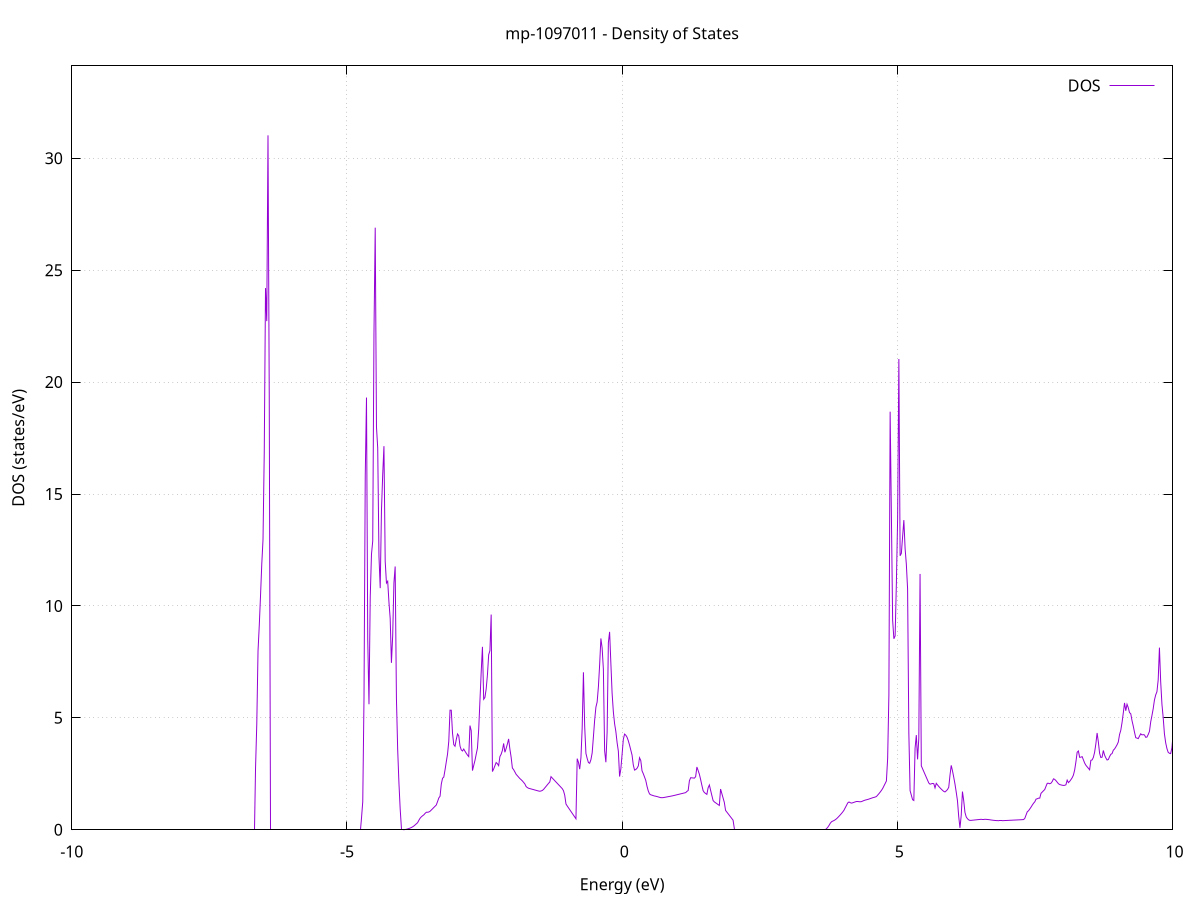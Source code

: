 set title 'mp-1097011 - Density of States'
set xlabel 'Energy (eV)'
set ylabel 'DOS (states/eV)'
set grid
set xrange [-10:10]
set yrange [0:34.129]
set xzeroaxis lt -1
set terminal png size 800,600
set output 'mp-1097011_dos_gnuplot.png'
plot '-' using 1:2 with lines title 'DOS'
-23.062800 0.000000
-23.040200 0.000000
-23.017500 0.000000
-22.994900 0.000000
-22.972200 0.000000
-22.949600 0.000000
-22.926900 0.000000
-22.904300 0.000000
-22.881600 0.000000
-22.858900 0.000000
-22.836300 0.000000
-22.813600 0.000000
-22.791000 0.000000
-22.768300 0.000000
-22.745700 0.000000
-22.723000 0.000000
-22.700400 0.000000
-22.677700 0.000000
-22.655100 0.000000
-22.632400 0.000000
-22.609800 0.000000
-22.587100 0.000000
-22.564400 0.000000
-22.541800 0.000000
-22.519100 0.000000
-22.496500 0.000000
-22.473800 0.000000
-22.451200 0.000000
-22.428500 0.000000
-22.405900 0.000000
-22.383200 0.000000
-22.360600 0.000000
-22.337900 0.000000
-22.315300 0.000000
-22.292600 0.000000
-22.269900 0.000000
-22.247300 0.000000
-22.224600 0.000000
-22.202000 0.000000
-22.179300 0.000000
-22.156700 0.000000
-22.134000 0.000000
-22.111400 0.000000
-22.088700 0.000000
-22.066100 0.000000
-22.043400 0.000000
-22.020800 0.000000
-21.998100 0.000000
-21.975400 0.000000
-21.952800 0.000000
-21.930100 0.000000
-21.907500 0.000000
-21.884800 0.000000
-21.862200 0.000000
-21.839500 0.000000
-21.816900 0.000000
-21.794200 0.000000
-21.771600 0.000000
-21.748900 0.000000
-21.726300 0.000000
-21.703600 0.000000
-21.680900 0.000000
-21.658300 0.000000
-21.635600 0.000000
-21.613000 0.000000
-21.590300 0.000000
-21.567700 0.000000
-21.545000 0.000000
-21.522400 0.000000
-21.499700 0.000000
-21.477100 0.000000
-21.454400 0.000000
-21.431700 0.000000
-21.409100 0.000000
-21.386400 0.000000
-21.363800 0.000000
-21.341100 0.000000
-21.318500 0.000000
-21.295800 0.000000
-21.273200 0.000000
-21.250500 0.000000
-21.227900 0.000000
-21.205200 0.000000
-21.182600 0.000000
-21.159900 0.000000
-21.137200 0.000000
-21.114600 0.000000
-21.091900 0.000000
-21.069300 0.000000
-21.046600 0.000000
-21.024000 0.000000
-21.001300 9.906300
-20.978700 21.027800
-20.956000 28.059400
-20.933400 28.813700
-20.910700 31.435000
-20.888100 22.866000
-20.865400 23.611300
-20.842700 0.000000
-20.820100 0.000000
-20.797400 0.000000
-20.774800 0.000000
-20.752100 0.000000
-20.729500 0.000000
-20.706800 0.000000
-20.684200 0.000000
-20.661500 0.000000
-20.638900 0.000000
-20.616200 0.000000
-20.593600 0.000000
-20.570900 0.000000
-20.548200 0.000000
-20.525600 0.000000
-20.502900 0.000000
-20.480300 0.000000
-20.457600 0.000000
-20.435000 0.000000
-20.412300 0.000000
-20.389700 0.000000
-20.367000 0.000000
-20.344400 0.000000
-20.321700 0.000000
-20.299100 0.000000
-20.276400 0.000000
-20.253700 0.000000
-20.231100 0.000000
-20.208400 0.000000
-20.185800 0.000000
-20.163100 0.000000
-20.140500 0.000000
-20.117800 0.000000
-20.095200 0.000000
-20.072500 0.000000
-20.049900 0.000000
-20.027200 0.000000
-20.004600 0.000000
-19.981900 0.000000
-19.959200 0.000000
-19.936600 0.000000
-19.913900 0.000000
-19.891300 0.000000
-19.868600 0.000000
-19.846000 0.000000
-19.823300 0.000000
-19.800700 0.000000
-19.778000 0.000000
-19.755400 0.000000
-19.732700 0.000000
-19.710000 0.000000
-19.687400 0.000000
-19.664700 0.000000
-19.642100 0.000000
-19.619400 0.000000
-19.596800 0.000000
-19.574100 0.000000
-19.551500 0.000000
-19.528800 0.000000
-19.506200 0.000000
-19.483500 0.000000
-19.460900 0.000000
-19.438200 0.000000
-19.415500 0.000000
-19.392900 0.000000
-19.370200 0.000000
-19.347600 0.000000
-19.324900 0.000000
-19.302300 0.000000
-19.279600 0.000000
-19.257000 0.000000
-19.234300 0.000000
-19.211700 0.000000
-19.189000 0.000000
-19.166400 0.000000
-19.143700 0.000000
-19.121000 0.000000
-19.098400 0.000000
-19.075700 0.000000
-19.053100 0.000000
-19.030400 0.000000
-19.007800 0.000000
-18.985100 0.000000
-18.962500 0.000000
-18.939800 0.000000
-18.917200 0.000000
-18.894500 0.000000
-18.871900 0.000000
-18.849200 0.000000
-18.826500 0.000000
-18.803900 0.000000
-18.781200 0.000000
-18.758600 0.000000
-18.735900 0.000000
-18.713300 0.000000
-18.690600 0.000000
-18.668000 0.000000
-18.645300 0.000000
-18.622700 0.000000
-18.600000 0.000000
-18.577400 0.000000
-18.554700 0.000000
-18.532000 0.000000
-18.509400 0.000000
-18.486700 0.000000
-18.464100 0.000000
-18.441400 0.000000
-18.418800 0.000000
-18.396100 0.000000
-18.373500 0.000000
-18.350800 0.000000
-18.328200 0.000000
-18.305500 0.000000
-18.282900 0.000000
-18.260200 0.000000
-18.237500 0.000000
-18.214900 0.000000
-18.192200 0.000000
-18.169600 0.000000
-18.146900 0.000000
-18.124300 0.000000
-18.101600 0.000000
-18.079000 0.000000
-18.056300 0.000000
-18.033700 0.000000
-18.011000 0.000000
-17.988300 0.000000
-17.965700 0.000000
-17.943000 0.000000
-17.920400 0.000000
-17.897700 0.000000
-17.875100 0.000000
-17.852400 0.000000
-17.829800 0.000000
-17.807100 0.000000
-17.784500 0.000000
-17.761800 0.000000
-17.739200 0.000000
-17.716500 0.000000
-17.693800 0.000000
-17.671200 0.000000
-17.648500 0.000000
-17.625900 0.000000
-17.603200 0.000000
-17.580600 0.000000
-17.557900 0.000000
-17.535300 0.000000
-17.512600 0.000000
-17.490000 0.000000
-17.467300 0.000000
-17.444700 0.000000
-17.422000 0.000000
-17.399300 0.000000
-17.376700 0.000000
-17.354000 0.000000
-17.331400 0.000000
-17.308700 0.000000
-17.286100 0.000000
-17.263400 0.000000
-17.240800 0.000000
-17.218100 0.000000
-17.195500 0.000000
-17.172800 0.000000
-17.150200 0.000000
-17.127500 0.000000
-17.104800 0.000000
-17.082200 0.000000
-17.059500 0.000000
-17.036900 0.000000
-17.014200 0.000000
-16.991600 0.000000
-16.968900 0.000000
-16.946300 0.000000
-16.923600 0.000000
-16.901000 0.000000
-16.878300 0.000000
-16.855700 0.000000
-16.833000 0.000000
-16.810300 0.000000
-16.787700 0.000000
-16.765000 0.000000
-16.742400 0.000000
-16.719700 0.000000
-16.697100 0.000000
-16.674400 0.000000
-16.651800 0.000000
-16.629100 0.000000
-16.606500 0.000000
-16.583800 0.000000
-16.561200 0.000000
-16.538500 0.000000
-16.515800 0.000000
-16.493200 0.000000
-16.470500 0.000000
-16.447900 0.000000
-16.425200 0.000000
-16.402600 0.000000
-16.379900 0.000000
-16.357300 0.000000
-16.334600 0.000000
-16.312000 0.000000
-16.289300 0.000000
-16.266700 0.000000
-16.244000 0.000000
-16.221300 0.000000
-16.198700 0.000000
-16.176000 0.000000
-16.153400 0.000000
-16.130700 0.000000
-16.108100 0.000000
-16.085400 0.000000
-16.062800 0.000000
-16.040100 0.000000
-16.017500 0.000000
-15.994800 0.000000
-15.972100 0.000000
-15.949500 0.000000
-15.926800 0.000000
-15.904200 0.000000
-15.881500 0.000000
-15.858900 0.000000
-15.836200 0.000000
-15.813600 0.000000
-15.790900 0.000000
-15.768300 0.000000
-15.745600 0.000000
-15.723000 0.000000
-15.700300 0.000000
-15.677600 0.000000
-15.655000 0.000000
-15.632300 0.000000
-15.609700 0.000000
-15.587000 0.000000
-15.564400 0.000000
-15.541700 0.000000
-15.519100 0.000000
-15.496400 0.000000
-15.473800 0.000000
-15.451100 0.000000
-15.428500 0.000000
-15.405800 0.000000
-15.383100 0.000000
-15.360500 0.000000
-15.337800 0.000000
-15.315200 0.000000
-15.292500 0.000000
-15.269900 0.000000
-15.247200 0.000000
-15.224600 0.000000
-15.201900 0.000000
-15.179300 0.000000
-15.156600 0.000000
-15.134000 0.000000
-15.111300 0.000000
-15.088600 0.000000
-15.066000 0.000000
-15.043300 0.000000
-15.020700 0.000000
-14.998000 0.000000
-14.975400 0.000000
-14.952700 0.000000
-14.930100 0.000000
-14.907400 0.000000
-14.884800 0.000000
-14.862100 0.000000
-14.839500 0.000000
-14.816800 0.000000
-14.794100 0.000000
-14.771500 0.000000
-14.748800 0.000000
-14.726200 0.000000
-14.703500 0.000000
-14.680900 0.000000
-14.658200 0.000000
-14.635600 0.000000
-14.612900 0.000000
-14.590300 0.000000
-14.567600 0.000000
-14.545000 0.000000
-14.522300 0.000000
-14.499600 0.000000
-14.477000 0.000000
-14.454300 0.000000
-14.431700 0.000000
-14.409000 0.000000
-14.386400 0.000000
-14.363700 0.000000
-14.341100 0.000000
-14.318400 0.000000
-14.295800 0.000000
-14.273100 0.000000
-14.250400 0.000000
-14.227800 0.000000
-14.205100 0.000000
-14.182500 0.000000
-14.159800 0.000000
-14.137200 0.000000
-14.114500 0.000000
-14.091900 0.000000
-14.069200 0.000000
-14.046600 0.000000
-14.023900 0.000000
-14.001300 0.000000
-13.978600 0.000000
-13.955900 0.000000
-13.933300 0.000000
-13.910600 0.000000
-13.888000 0.000000
-13.865300 0.000000
-13.842700 0.000000
-13.820000 0.000000
-13.797400 0.000000
-13.774700 0.000000
-13.752100 0.000000
-13.729400 0.000000
-13.706800 0.000000
-13.684100 0.000000
-13.661400 0.000000
-13.638800 0.000000
-13.616100 0.000000
-13.593500 0.000000
-13.570800 0.000000
-13.548200 0.000000
-13.525500 0.000000
-13.502900 0.000000
-13.480200 0.000000
-13.457600 0.000000
-13.434900 0.000000
-13.412300 0.000000
-13.389600 0.000000
-13.366900 0.000000
-13.344300 0.000000
-13.321600 0.000000
-13.299000 0.000000
-13.276300 0.000000
-13.253700 0.000000
-13.231000 0.000000
-13.208400 0.000000
-13.185700 0.000000
-13.163100 0.000000
-13.140400 0.000000
-13.117800 0.000000
-13.095100 0.000000
-13.072400 0.000000
-13.049800 0.000000
-13.027100 0.000000
-13.004500 0.000000
-12.981800 0.000000
-12.959200 0.000000
-12.936500 0.000000
-12.913900 0.000000
-12.891200 0.000000
-12.868600 0.000000
-12.845900 0.000000
-12.823300 0.000000
-12.800600 0.000000
-12.777900 0.000000
-12.755300 0.000000
-12.732600 0.000000
-12.710000 0.000000
-12.687300 0.000000
-12.664700 0.000000
-12.642000 0.000000
-12.619400 0.000000
-12.596700 0.000000
-12.574100 0.000000
-12.551400 0.000000
-12.528700 0.000000
-12.506100 0.000000
-12.483400 0.000000
-12.460800 0.000000
-12.438100 0.000000
-12.415500 0.000000
-12.392800 0.000000
-12.370200 0.000000
-12.347500 0.000000
-12.324900 0.000000
-12.302200 0.000000
-12.279600 0.000000
-12.256900 0.000000
-12.234200 0.000000
-12.211600 0.000000
-12.188900 0.000000
-12.166300 0.000000
-12.143600 0.000000
-12.121000 0.000000
-12.098300 0.000000
-12.075700 0.000000
-12.053000 0.000000
-12.030400 0.000000
-12.007700 0.000000
-11.985100 0.000000
-11.962400 0.000000
-11.939700 0.000000
-11.917100 0.000000
-11.894400 0.000000
-11.871800 0.000000
-11.849100 0.000000
-11.826500 0.000000
-11.803800 0.491800
-11.781200 1.746600
-11.758500 2.164600
-11.735900 1.735100
-11.713200 1.726800
-11.690600 1.890500
-11.667900 2.054200
-11.645200 2.197200
-11.622600 1.990800
-11.599900 1.933500
-11.577300 1.974100
-11.554600 2.014800
-11.532000 2.055400
-11.509300 2.096000
-11.486700 2.179700
-11.464000 2.281200
-11.441400 2.324200
-11.418700 2.247900
-11.396100 2.259700
-11.373400 2.271500
-11.350700 2.283200
-11.328100 2.410700
-11.305400 2.473100
-11.282800 2.535500
-11.260100 2.597900
-11.237500 2.660300
-11.214800 2.722800
-11.192200 8.438100
-11.169500 4.160500
-11.146900 3.894500
-11.124200 3.062100
-11.101600 2.775700
-11.078900 2.489600
-11.056200 2.552000
-11.033600 2.149400
-11.010900 1.747400
-10.988300 0.000000
-10.965600 0.000000
-10.943000 6.899000
-10.920300 5.006900
-10.897700 3.650500
-10.875000 3.445400
-10.852400 3.240200
-10.829700 3.035100
-10.807000 2.829900
-10.784400 2.630400
-10.761700 2.567300
-10.739100 2.515100
-10.716400 2.462900
-10.693800 2.410700
-10.671100 2.162500
-10.648500 2.164600
-10.625800 2.180900
-10.603200 2.147900
-10.580500 2.047100
-10.557900 1.946200
-10.535200 1.845300
-10.512500 1.751400
-10.489900 1.723200
-10.467200 1.695500
-10.444600 1.667800
-10.421900 1.640100
-10.399300 1.506200
-10.376600 1.638700
-10.354000 1.680200
-10.331300 1.576900
-10.308700 1.473600
-10.286000 1.370300
-10.263400 1.267000
-10.240700 1.219500
-10.218000 1.441200
-10.195400 1.662800
-10.172700 1.206900
-10.150100 0.611900
-10.127400 0.018500
-10.104800 0.000000
-10.082100 0.000000
-10.059500 0.000000
-10.036800 0.000000
-10.014200 0.000000
-9.991500 0.000000
-9.968900 0.000000
-9.946200 0.000000
-9.923500 0.000000
-9.900900 0.000000
-9.878200 0.000000
-9.855600 0.000000
-9.832900 0.000000
-9.810300 0.000000
-9.787600 0.000000
-9.765000 0.000000
-9.742300 0.000000
-9.719700 0.000000
-9.697000 0.000000
-9.674400 0.000000
-9.651700 0.000000
-9.629000 0.000000
-9.606400 0.000000
-9.583700 0.000000
-9.561100 0.000000
-9.538400 0.000000
-9.515800 0.000000
-9.493100 0.000000
-9.470500 0.000000
-9.447800 0.000000
-9.425200 0.000000
-9.402500 0.000000
-9.379900 0.000000
-9.357200 0.000000
-9.334500 0.000000
-9.311900 0.000000
-9.289200 0.000000
-9.266600 0.000000
-9.243900 0.000000
-9.221300 0.000000
-9.198600 0.000000
-9.176000 0.000000
-9.153300 0.000000
-9.130700 0.000000
-9.108000 0.000000
-9.085400 0.000000
-9.062700 0.000000
-9.040000 0.000000
-9.017400 0.000000
-8.994700 0.000000
-8.972100 0.000000
-8.949400 0.000000
-8.926800 0.000000
-8.904100 0.000000
-8.881500 0.000000
-8.858800 0.000000
-8.836200 0.000000
-8.813500 0.000000
-8.790800 0.000000
-8.768200 0.000000
-8.745500 0.000000
-8.722900 0.000000
-8.700200 0.000000
-8.677600 0.000000
-8.654900 0.000000
-8.632300 0.000000
-8.609600 0.000000
-8.587000 0.000000
-8.564300 0.000000
-8.541700 0.000000
-8.519000 0.000000
-8.496300 0.000000
-8.473700 0.000000
-8.451000 0.000000
-8.428400 0.000000
-8.405700 0.000000
-8.383100 0.000000
-8.360400 0.000000
-8.337800 0.000000
-8.315100 0.000000
-8.292500 0.000000
-8.269800 0.000000
-8.247200 0.000000
-8.224500 0.000000
-8.201800 0.000000
-8.179200 0.000000
-8.156500 0.000000
-8.133900 0.000000
-8.111200 0.000000
-8.088600 0.000000
-8.065900 0.000000
-8.043300 0.000000
-8.020600 0.000000
-7.998000 0.000000
-7.975300 0.000000
-7.952700 0.000000
-7.930000 0.000000
-7.907300 0.000000
-7.884700 0.000000
-7.862000 0.000000
-7.839400 0.000000
-7.816700 0.000000
-7.794100 0.000000
-7.771400 0.000000
-7.748800 0.000000
-7.726100 0.000000
-7.703500 0.000000
-7.680800 0.000000
-7.658200 0.000000
-7.635500 0.000000
-7.612800 0.000000
-7.590200 0.000000
-7.567500 0.000000
-7.544900 0.000000
-7.522200 0.000000
-7.499600 0.000000
-7.476900 0.000000
-7.454300 0.000000
-7.431600 0.000000
-7.409000 0.000000
-7.386300 0.000000
-7.363700 0.000000
-7.341000 0.000000
-7.318300 0.000000
-7.295700 0.000000
-7.273000 0.000000
-7.250400 0.000000
-7.227700 0.000000
-7.205100 0.000000
-7.182400 0.000000
-7.159800 0.000000
-7.137100 0.000000
-7.114500 0.000000
-7.091800 0.000000
-7.069100 0.000000
-7.046500 0.000000
-7.023800 0.000000
-7.001200 0.000000
-6.978500 0.000000
-6.955900 0.000000
-6.933200 0.000000
-6.910600 0.000000
-6.887900 0.000000
-6.865300 0.000000
-6.842600 0.000000
-6.820000 0.000000
-6.797300 0.000000
-6.774600 0.000000
-6.752000 0.000000
-6.729300 0.000000
-6.706700 0.000000
-6.684000 0.000000
-6.661400 2.748800
-6.638700 4.736100
-6.616100 7.994400
-6.593400 9.130400
-6.570800 10.449500
-6.548100 11.864800
-6.525500 12.964300
-6.502800 16.883600
-6.480100 24.200500
-6.457500 22.724000
-6.434800 31.026000
-6.412200 19.418100
-6.389500 0.000000
-6.366900 0.000000
-6.344200 0.000000
-6.321600 0.000000
-6.298900 0.000000
-6.276300 0.000000
-6.253600 0.000000
-6.231000 0.000000
-6.208300 0.000000
-6.185600 0.000000
-6.163000 0.000000
-6.140300 0.000000
-6.117700 0.000000
-6.095000 0.000000
-6.072400 0.000000
-6.049700 0.000000
-6.027100 0.000000
-6.004400 0.000000
-5.981800 0.000000
-5.959100 0.000000
-5.936500 0.000000
-5.913800 0.000000
-5.891100 0.000000
-5.868500 0.000000
-5.845800 0.000000
-5.823200 0.000000
-5.800500 0.000000
-5.777900 0.000000
-5.755200 0.000000
-5.732600 0.000000
-5.709900 0.000000
-5.687300 0.000000
-5.664600 0.000000
-5.642000 0.000000
-5.619300 0.000000
-5.596600 0.000000
-5.574000 0.000000
-5.551300 0.000000
-5.528700 0.000000
-5.506000 0.000000
-5.483400 0.000000
-5.460700 0.000000
-5.438100 0.000000
-5.415400 0.000000
-5.392800 0.000000
-5.370100 0.000000
-5.347400 0.000000
-5.324800 0.000000
-5.302100 0.000000
-5.279500 0.000000
-5.256800 0.000000
-5.234200 0.000000
-5.211500 0.000000
-5.188900 0.000000
-5.166200 0.000000
-5.143600 0.000000
-5.120900 0.000000
-5.098300 0.000000
-5.075600 0.000000
-5.052900 0.000000
-5.030300 0.000000
-5.007600 0.000000
-4.985000 0.000000
-4.962300 0.000000
-4.939700 0.000000
-4.917000 0.000000
-4.894400 0.000000
-4.871700 0.000000
-4.849100 0.000000
-4.826400 0.000000
-4.803800 0.000000
-4.781100 0.000000
-4.758400 0.000000
-4.735800 0.525500
-4.713100 1.254100
-4.690500 5.895400
-4.667800 15.821500
-4.645200 19.311300
-4.622500 8.488200
-4.599900 5.608100
-4.577200 10.405300
-4.554600 12.311000
-4.531900 12.900100
-4.509300 22.172800
-4.486600 26.900700
-4.463900 17.997400
-4.441300 17.051500
-4.418600 12.232200
-4.396000 10.795200
-4.373300 14.246700
-4.350700 15.866900
-4.328000 17.139900
-4.305400 11.995700
-4.282700 11.023500
-4.260100 11.104500
-4.237400 10.174600
-4.214800 9.443800
-4.192100 7.458400
-4.169400 8.669200
-4.146800 11.032100
-4.124100 11.763700
-4.101500 5.896900
-4.078800 3.599500
-4.056200 2.109800
-4.033500 0.942900
-4.010900 0.000000
-3.988200 0.000000
-3.965600 0.003000
-3.942900 0.011000
-3.920300 0.022400
-3.897600 0.037300
-3.874900 0.055300
-3.852300 0.076600
-3.829600 0.101900
-3.807000 0.132300
-3.784300 0.168800
-3.761700 0.217000
-3.739000 0.267000
-3.716400 0.317300
-3.693700 0.424500
-3.671100 0.517100
-3.648400 0.579500
-3.625800 0.625800
-3.603100 0.667100
-3.580400 0.732700
-3.557800 0.782800
-3.535100 0.782200
-3.512500 0.794500
-3.489800 0.827400
-3.467200 0.883400
-3.444500 0.939500
-3.421900 0.995700
-3.399200 1.052000
-3.376600 1.108300
-3.353900 1.261800
-3.331200 1.421400
-3.308600 1.499200
-3.285900 2.042400
-3.263300 2.299700
-3.240600 2.356200
-3.218000 2.677700
-3.195300 3.034700
-3.172700 3.380900
-3.150000 3.955500
-3.127400 5.344300
-3.104700 5.341200
-3.082100 4.313000
-3.059400 3.802800
-3.036700 3.731200
-3.014100 4.031700
-2.991400 4.280800
-2.968800 4.200800
-2.946100 3.741800
-2.923500 3.570200
-2.900800 3.520400
-2.878200 3.607900
-2.855500 3.509500
-2.832900 3.419300
-2.810200 3.336500
-2.787600 3.269500
-2.764900 4.656200
-2.742200 4.426600
-2.719600 2.643100
-2.696900 2.875800
-2.674300 3.097000
-2.651600 3.378500
-2.629000 3.648000
-2.606300 4.495000
-2.583700 5.768500
-2.561000 7.046500
-2.538400 8.175100
-2.515700 5.831000
-2.493100 5.912200
-2.470400 6.294300
-2.447700 6.921900
-2.425100 7.817400
-2.402400 8.005700
-2.379800 9.616600
-2.357100 2.600000
-2.334500 2.717300
-2.311800 2.861100
-2.289200 3.003800
-2.266500 2.949500
-2.243900 2.864200
-2.221200 3.268800
-2.198600 3.375700
-2.175900 3.545300
-2.153200 3.857300
-2.130600 3.462800
-2.107900 3.632100
-2.085300 3.830200
-2.062600 4.059500
-2.040000 3.610200
-2.017300 3.247400
-1.994700 2.761300
-1.972000 2.686700
-1.949400 2.586200
-1.926700 2.479500
-1.904100 2.415800
-1.881400 2.352100
-1.858700 2.288500
-1.836100 2.238900
-1.813400 2.184700
-1.790800 2.118100
-1.768100 2.049600
-1.745500 1.933700
-1.722800 1.885000
-1.700200 1.855400
-1.677500 1.840000
-1.654900 1.824500
-1.632200 1.809100
-1.609500 1.793600
-1.586900 1.778200
-1.564200 1.762700
-1.541600 1.747300
-1.518900 1.731900
-1.496300 1.721400
-1.473600 1.733400
-1.451000 1.755800
-1.428300 1.802100
-1.405700 1.870000
-1.383000 1.937900
-1.360400 2.005800
-1.337700 2.073600
-1.315000 2.132900
-1.292400 2.372900
-1.269700 2.311600
-1.247100 2.252600
-1.224400 2.193500
-1.201800 2.134500
-1.179100 2.075400
-1.156500 2.016400
-1.133800 1.957300
-1.111200 1.898300
-1.088500 1.839200
-1.065900 1.744900
-1.043200 1.541300
-1.020500 1.150200
-0.997900 1.063300
-0.975200 0.981500
-0.952600 0.899800
-0.929900 0.818000
-0.907300 0.736200
-0.884600 0.654400
-0.862000 0.572600
-0.839300 0.490800
-0.816700 3.178200
-0.794000 3.014200
-0.771400 2.708300
-0.748700 3.220600
-0.726000 4.558200
-0.703400 7.037300
-0.680700 4.619800
-0.658100 3.413200
-0.635400 3.186800
-0.612800 3.002800
-0.590100 2.971400
-0.567500 3.129200
-0.544800 3.431900
-0.522200 4.152300
-0.499500 4.896700
-0.476900 5.473900
-0.454200 5.710800
-0.431500 6.385200
-0.408900 7.376300
-0.386200 8.548500
-0.363600 8.122600
-0.340900 7.171200
-0.318300 3.527200
-0.295600 3.017100
-0.273000 4.364000
-0.250300 8.357500
-0.227700 8.841500
-0.205000 7.443800
-0.182400 6.098200
-0.159700 5.267100
-0.137000 4.734100
-0.114400 4.391200
-0.091700 3.896600
-0.069100 3.513500
-0.046400 2.378500
-0.023800 2.715500
-0.001100 3.365700
0.021500 4.039700
0.044200 4.275200
0.066800 4.224600
0.089500 4.132400
0.112200 3.975600
0.134800 3.779400
0.157500 3.558900
0.180100 3.336300
0.202800 2.891500
0.225400 2.665600
0.248100 2.692700
0.270700 2.748700
0.293400 2.851400
0.316000 3.217700
0.338700 3.091500
0.361300 2.633500
0.384000 2.506900
0.406700 2.357900
0.429300 2.204900
0.452000 1.941300
0.474600 1.736600
0.497300 1.601500
0.519900 1.563700
0.542600 1.545000
0.565200 1.526200
0.587900 1.509200
0.610500 1.498700
0.633200 1.484100
0.655800 1.468500
0.678500 1.451000
0.701200 1.436200
0.723800 1.432700
0.746500 1.436900
0.769100 1.447300
0.791800 1.458000
0.814400 1.468600
0.837100 1.479200
0.859700 1.489800
0.882400 1.500500
0.905000 1.511100
0.927700 1.523300
0.950300 1.537000
0.973000 1.550600
0.995700 1.564300
1.018300 1.577900
1.041000 1.591500
1.063600 1.605200
1.086300 1.618800
1.108900 1.632400
1.131600 1.646100
1.154200 1.659700
1.176900 1.715000
1.199500 1.751700
1.222200 2.189800
1.244800 2.326200
1.267500 2.320000
1.290200 2.313800
1.312800 2.307600
1.335500 2.372000
1.358100 2.804900
1.380800 2.647200
1.403400 2.479700
1.426100 2.244600
1.448700 1.987100
1.471400 1.747800
1.494000 1.663900
1.516700 1.622500
1.539300 1.581100
1.562000 1.874600
1.584700 2.001800
1.607300 1.766500
1.630000 1.531200
1.652600 1.306800
1.675300 1.245700
1.697900 1.206100
1.720600 1.166400
1.743200 1.126800
1.765900 1.087200
1.788500 1.820400
1.811200 1.621300
1.833800 1.422300
1.856500 1.223200
1.879200 0.865300
1.901800 0.792900
1.924500 0.720400
1.947100 0.647900
1.969800 0.575500
1.992400 0.503000
2.015100 0.430600
2.037700 0.000000
2.060400 0.000000
2.083000 0.000000
2.105700 0.000000
2.128400 0.000000
2.151000 0.000000
2.173700 0.000000
2.196300 0.000000
2.219000 0.000000
2.241600 0.000000
2.264300 0.000000
2.286900 0.000000
2.309600 0.000000
2.332200 0.000000
2.354900 0.000000
2.377500 0.000000
2.400200 0.000000
2.422900 0.000000
2.445500 0.000000
2.468200 0.000000
2.490800 0.000000
2.513500 0.000000
2.536100 0.000000
2.558800 0.000000
2.581400 0.000000
2.604100 0.000000
2.626700 0.000000
2.649400 0.000000
2.672000 0.000000
2.694700 0.000000
2.717400 0.000000
2.740000 0.000000
2.762700 0.000000
2.785300 0.000000
2.808000 0.000000
2.830600 0.000000
2.853300 0.000000
2.875900 0.000000
2.898600 0.000000
2.921200 0.000000
2.943900 0.000000
2.966500 0.000000
2.989200 0.000000
3.011900 0.000000
3.034500 0.000000
3.057200 0.000000
3.079800 0.000000
3.102500 0.000000
3.125100 0.000000
3.147800 0.000000
3.170400 0.000000
3.193100 0.000000
3.215700 0.000000
3.238400 0.000000
3.261000 0.000000
3.283700 0.000000
3.306400 0.000000
3.329000 0.000000
3.351700 0.000000
3.374300 0.000000
3.397000 0.000000
3.419600 0.000000
3.442300 0.000000
3.464900 0.000000
3.487600 0.000000
3.510200 0.000000
3.532900 0.000000
3.555500 0.000000
3.578200 0.000000
3.600900 0.000000
3.623500 0.000000
3.646200 0.000000
3.668800 0.000000
3.691500 0.000100
3.714100 0.050400
3.736800 0.115600
3.759400 0.195500
3.782100 0.293500
3.804700 0.359100
3.827400 0.387700
3.850100 0.414300
3.872700 0.449500
3.895400 0.492300
3.918000 0.547100
3.940700 0.605000
3.963300 0.665500
3.986000 0.729600
4.008600 0.797200
4.031300 0.876200
4.053900 0.985800
4.076600 1.089700
4.099200 1.201500
4.121900 1.241500
4.144600 1.210700
4.167200 1.191200
4.189900 1.206200
4.212500 1.227200
4.235200 1.246100
4.257800 1.262600
4.280500 1.264200
4.303100 1.255200
4.325800 1.250500
4.348400 1.258100
4.371100 1.282700
4.393700 1.307300
4.416400 1.325500
4.439100 1.340400
4.461700 1.354900
4.484400 1.372600
4.507000 1.391900
4.529700 1.411900
4.552300 1.430900
4.575000 1.446800
4.597600 1.462500
4.620300 1.485200
4.642900 1.548700
4.665600 1.613200
4.688200 1.682000
4.710900 1.758200
4.733600 1.843300
4.756200 1.953700
4.778900 2.065600
4.801500 2.179300
4.824200 3.186400
4.846800 6.029800
4.869500 18.679900
4.892100 14.130200
4.914800 9.364500
4.937400 8.534000
4.960100 8.659900
4.982700 10.993400
5.005400 13.877100
5.028100 21.032500
5.050700 12.241600
5.073400 12.349200
5.096000 13.095900
5.118700 13.834500
5.141300 12.570400
5.164000 11.859300
5.186600 10.764800
5.209300 4.324800
5.231900 1.748000
5.254600 1.546100
5.277200 1.344200
5.299900 1.308800
5.322600 3.644800
5.345200 4.230300
5.367900 3.146300
5.390500 4.088400
5.413200 11.430300
5.435800 2.856700
5.458500 2.728700
5.481100 2.600700
5.503800 2.472700
5.526400 2.344800
5.549100 2.216800
5.571800 2.089800
5.594400 2.036000
5.617100 2.052800
5.639700 2.069800
5.662400 2.060100
5.685000 1.871200
5.707700 2.074600
5.730300 2.004900
5.753000 1.936100
5.775600 1.874000
5.798300 1.816600
5.820900 1.763700
5.843600 1.715200
5.866300 1.690600
5.888900 1.738900
5.911600 1.796700
5.934200 1.897500
5.956900 2.434000
5.979500 2.877900
6.002200 2.635400
6.024800 2.351700
6.047500 2.045300
6.070100 1.685700
6.092800 1.299000
6.115400 0.596600
6.138100 0.084900
6.160800 0.631200
6.183400 1.706400
6.206100 1.308100
6.228700 0.778200
6.251400 0.577300
6.274000 0.495400
6.296700 0.442300
6.319300 0.418600
6.342000 0.421400
6.364600 0.427200
6.387300 0.433000
6.409900 0.438800
6.432600 0.444600
6.455300 0.450400
6.477900 0.456200
6.500600 0.462000
6.523200 0.467900
6.545900 0.471200
6.568500 0.471200
6.591200 0.469000
6.613800 0.465400
6.636500 0.460500
6.659100 0.454100
6.681800 0.446500
6.704400 0.437500
6.727100 0.429600
6.749800 0.422400
6.772400 0.416500
6.795100 0.412000
6.817700 0.408400
6.840400 0.405900
6.863000 0.404500
6.885700 0.404500
6.908300 0.406700
6.931000 0.409500
6.953600 0.412300
6.976300 0.415100
6.998900 0.417800
7.021600 0.420600
7.044300 0.423400
7.066900 0.426200
7.089600 0.429000
7.112200 0.431800
7.134900 0.434600
7.157500 0.437300
7.180200 0.440100
7.202800 0.442900
7.225500 0.445700
7.248100 0.448500
7.270800 0.452000
7.293500 0.456200
7.316100 0.508200
7.338800 0.658300
7.361400 0.804300
7.384100 0.851400
7.406700 0.929300
7.429400 1.011100
7.452000 1.101300
7.474700 1.185000
7.497300 1.246600
7.520000 1.367200
7.542600 1.385800
7.565300 1.410800
7.588000 1.414100
7.610600 1.628200
7.633300 1.685600
7.655900 1.742600
7.678600 1.798800
7.701200 1.940200
7.723900 2.075200
7.746500 2.078400
7.769200 2.056000
7.791800 2.080800
7.814500 2.155300
7.837100 2.275500
7.859800 2.251400
7.882500 2.195100
7.905100 2.125700
7.927800 2.057200
7.950400 2.019400
7.973100 2.004600
7.995700 1.991300
8.018400 1.981200
8.041000 1.986200
8.063700 2.009800
8.086300 2.218500
8.109000 2.106500
8.131600 2.162600
8.154300 2.240300
8.177000 2.323700
8.199600 2.443000
8.222300 2.670600
8.244900 3.033700
8.267600 3.463600
8.290200 3.519900
8.312900 3.236000
8.335500 3.245300
8.358200 3.266900
8.380800 3.126800
8.403500 2.982700
8.426100 2.883100
8.448800 2.814300
8.471500 2.747300
8.494100 2.680100
8.516800 3.102900
8.539400 3.120700
8.562100 3.233600
8.584700 3.461000
8.607400 3.838800
8.630000 4.324600
8.652700 3.924700
8.675300 3.419000
8.698000 3.227700
8.720600 3.243800
8.743300 3.543500
8.766000 3.334900
8.788600 3.212800
8.811300 3.117000
8.833900 3.138500
8.856600 3.267100
8.879200 3.370000
8.901900 3.403700
8.924500 3.554200
8.947200 3.610100
8.969800 3.699300
8.992500 3.797700
9.015100 3.920200
9.037800 4.254200
9.060500 4.445600
9.083100 4.789600
9.105800 5.216900
9.128400 5.668300
9.151100 5.317000
9.173700 5.608600
9.196400 5.455600
9.219000 5.234400
9.241700 5.183500
9.264300 4.876400
9.287000 4.632500
9.309700 4.358800
9.332300 4.114100
9.355000 4.095300
9.377600 4.072600
9.400300 4.185200
9.422900 4.289000
9.445600 4.240200
9.468200 4.250300
9.490900 4.236200
9.513500 4.130600
9.536200 4.142700
9.558800 4.257700
9.581500 4.398200
9.604200 4.821500
9.626800 5.104800
9.649500 5.412800
9.672100 5.798500
9.694800 6.025300
9.717400 6.168300
9.740100 6.698900
9.762700 8.137200
9.785400 6.612400
9.808000 5.614500
9.830700 5.015800
9.853300 4.287300
9.876000 3.888500
9.898700 3.631100
9.921300 3.462500
9.944000 3.417500
9.966600 3.403300
9.989300 3.667000
10.011900 4.287100
10.034600 5.933200
10.057200 7.655000
10.079900 7.475100
10.102500 6.025400
10.125200 5.395500
10.147800 3.540600
10.170500 2.234600
10.193200 2.379000
10.215800 2.539400
10.238500 2.785900
10.261100 3.218100
10.283800 3.707500
10.306400 4.412200
10.329100 4.446100
10.351700 4.558700
10.374400 3.953200
10.397000 3.532000
10.419700 3.384500
10.442300 3.281700
10.465000 3.157500
10.487700 3.057500
10.510300 2.997600
10.533000 2.990100
10.555600 2.968500
10.578300 3.050100
10.600900 3.116200
10.623600 3.220800
10.646200 3.460800
10.668900 2.961500
10.691500 2.803200
10.714200 2.787300
10.736800 2.733300
10.759500 2.734800
10.782200 2.732800
10.804800 2.776100
10.827500 2.857900
10.850100 2.966800
10.872800 3.354200
10.895400 3.632100
10.918100 3.733100
10.940700 3.703700
10.963400 3.639500
10.986000 3.484200
11.008700 3.213200
11.031400 3.169500
11.054000 3.143000
11.076700 3.135700
11.099300 3.147100
11.122000 3.178900
11.144600 3.254400
11.167300 3.337800
11.189900 3.338600
11.212600 3.202200
11.235200 2.828100
11.257900 2.464600
11.280500 2.267600
11.303200 2.389500
11.325900 2.752700
11.348500 3.297300
11.371200 4.262000
11.393800 3.431800
11.416500 3.206000
11.439100 3.169800
11.461800 3.191500
11.484400 3.253800
11.507100 3.349100
11.529700 3.438500
11.552400 3.454100
11.575000 3.471100
11.597700 3.526900
11.620400 3.845400
11.643000 3.976600
11.665700 4.124300
11.688300 4.209600
11.711000 4.212800
11.733600 4.020600
11.756300 3.646400
11.778900 3.643000
11.801600 3.672100
11.824200 3.614900
11.846900 3.503800
11.869500 3.385700
11.892200 3.286800
11.914900 3.266300
11.937500 3.406000
11.960200 3.299200
11.982800 3.374200
12.005500 3.247500
12.028100 3.082100
12.050800 2.919100
12.073400 2.814000
12.096100 2.414200
12.118700 2.328800
12.141400 2.450700
12.164000 2.521900
12.186700 2.638300
12.209400 2.810200
12.232000 2.955500
12.254700 3.069100
12.277300 3.379400
12.300000 2.817500
12.322600 2.850500
12.345300 2.884200
12.367900 2.934200
12.390600 3.038200
12.413200 3.146100
12.435900 3.210500
12.458500 3.257600
12.481200 3.208800
12.503900 3.188900
12.526500 3.443500
12.549200 3.670600
12.571800 3.701600
12.594500 3.651700
12.617100 3.661300
12.639800 3.674800
12.662400 3.703900
12.685100 3.802800
12.707700 3.862100
12.730400 3.876900
12.753100 3.913700
12.775700 4.118800
12.798400 4.521200
12.821000 5.287900
12.843700 5.673500
12.866300 5.702600
12.889000 5.168100
12.911600 5.241800
12.934300 4.980400
12.956900 5.216400
12.979600 5.144600
13.002200 5.158400
13.024900 5.687300
13.047600 4.951400
13.070200 4.876200
13.092900 4.892800
13.115500 4.932500
13.138200 5.008200
13.160800 5.160600
13.183500 5.373300
13.206100 5.377500
13.228800 4.955000
13.251400 5.088200
13.274100 5.057900
13.296700 5.018100
13.319400 4.948900
13.342100 5.023000
13.364700 4.979400
13.387400 5.054700
13.410000 5.376100
13.432700 6.100900
13.455300 6.197300
13.478000 6.078300
13.500600 4.740500
13.523300 4.090100
13.545900 3.816700
13.568600 3.907400
13.591200 4.170500
13.613900 4.351200
13.636600 4.430900
13.659200 4.489300
13.681900 4.527800
13.704500 4.843200
13.727200 4.950800
13.749800 5.114000
13.772500 5.157600
13.795100 5.201900
13.817800 5.038700
13.840400 4.926700
13.863100 4.787400
13.885700 4.611200
13.908400 4.230100
13.931100 3.979400
13.953700 3.754500
13.976400 3.597600
13.999000 3.826600
14.021700 3.687300
14.044300 3.487400
14.067000 3.620400
14.089600 3.893100
14.112300 3.948800
14.134900 4.185400
14.157600 4.282400
14.180200 4.507400
14.202900 4.731000
14.225600 4.862100
14.248200 5.019400
14.270900 5.254500
14.293500 5.479200
14.316200 5.376500
14.338800 5.273100
14.361500 5.017700
14.384100 4.548100
14.406800 4.339100
14.429400 4.227500
14.452100 4.136700
14.474700 4.389000
14.497400 4.498600
14.520100 4.499400
14.542700 4.412000
14.565400 4.515900
14.588000 4.575600
14.610700 4.703900
14.633300 4.783800
14.656000 4.850300
14.678600 4.552500
14.701300 4.130500
14.723900 4.050900
14.746600 3.972800
14.769300 4.142700
14.791900 4.210900
14.814600 4.407900
14.837200 4.588200
14.859900 4.797600
14.882500 4.248000
14.905200 3.666000
14.927800 3.500800
14.950500 3.245600
14.973100 3.191900
14.995800 3.240800
15.018400 3.360400
15.041100 3.496400
15.063800 3.808600
15.086400 3.911500
15.109100 3.986500
15.131700 3.953100
15.154400 4.077300
15.177000 4.335500
15.199700 3.596100
15.222300 3.472300
15.245000 3.442400
15.267600 3.470000
15.290300 3.465300
15.312900 3.492600
15.335600 3.683500
15.358300 3.859400
15.380900 4.006900
15.403600 4.121400
15.426200 4.066800
15.448900 4.582700
15.471500 4.723500
15.494200 4.864400
15.516800 5.098700
15.539500 5.317600
15.562100 5.266500
15.584800 5.257000
15.607400 5.289300
15.630100 4.975900
15.652800 4.775000
15.675400 4.537000
15.698100 4.344100
15.720700 4.336100
15.743400 4.496500
15.766000 4.276100
15.788700 4.569300
15.811300 4.530800
15.834000 4.768600
15.856600 5.435400
15.879300 5.790900
15.901900 6.138300
15.924600 6.033300
15.947300 5.841500
15.969900 5.584500
15.992600 5.440200
16.015200 4.936600
16.037900 4.611500
16.060500 4.369300
16.083200 4.681800
16.105800 4.649700
16.128500 4.474300
16.151100 4.307000
16.173800 4.324700
16.196400 4.314500
16.219100 4.537500
16.241800 4.500400
16.264400 4.893100
16.287100 4.721100
16.309700 4.693200
16.332400 4.644300
16.355000 4.634200
16.377700 4.527800
16.400300 4.456100
16.423000 4.555100
16.445600 4.766800
16.468300 4.785500
16.491000 4.848500
16.513600 4.947900
16.536300 4.950900
16.558900 5.469600
16.581600 4.570100
16.604200 4.760900
16.626900 4.680700
16.649500 4.843600
16.672200 4.808300
16.694800 4.780600
16.717500 4.782700
16.740100 5.051800
16.762800 5.443400
16.785500 5.119300
16.808100 4.950400
16.830800 4.614000
16.853400 4.359700
16.876100 4.376500
16.898700 4.395100
16.921400 4.228100
16.944000 4.257300
16.966700 4.277000
16.989300 4.302600
17.012000 4.374700
17.034600 4.467400
17.057300 4.566800
17.080000 4.720500
17.102600 4.783700
17.125300 4.893700
17.147900 5.057100
17.170600 5.255200
17.193200 5.478200
17.215900 6.113300
17.238500 5.700600
17.261200 4.977900
17.283800 4.568400
17.306500 4.795300
17.329100 4.566100
17.351800 4.521300
17.374500 4.449900
17.397100 4.126000
17.419800 4.068700
17.442400 3.875300
17.465100 3.857500
17.487700 4.186700
17.510400 4.984800
17.533000 5.113900
17.555700 4.860800
17.578300 5.005000
17.601000 5.238300
17.623600 5.819600
17.646300 5.733800
17.669000 5.146500
17.691600 5.132200
17.714300 4.509400
17.736900 4.145700
17.759600 3.800500
17.782200 3.541900
17.804900 3.423400
17.827500 3.204600
17.850200 3.098300
17.872800 3.591100
17.895500 4.520900
17.918100 5.474300
17.940800 6.483800
17.963500 7.450300
17.986100 7.937900
18.008800 7.573000
18.031400 6.485100
18.054100 5.521600
18.076700 5.149400
18.099400 4.279700
18.122000 4.085700
18.144700 3.992900
18.167300 3.783100
18.190000 3.749100
18.212700 3.862700
18.235300 4.295300
18.258000 4.701100
18.280600 4.972200
18.303300 5.072500
18.325900 5.112900
18.348600 5.104400
18.371200 5.109300
18.393900 5.134300
18.416500 5.154400
18.439200 5.224200
18.461800 5.239200
18.484500 5.575200
18.507200 5.035300
18.529800 4.711900
18.552500 4.489900
18.575100 4.394300
18.597800 4.420400
18.620400 4.539900
18.643100 4.731900
18.665700 5.222100
18.688400 5.537000
18.711000 5.749600
18.733700 5.807200
18.756300 6.011000
18.779000 5.692100
18.801700 5.628400
18.824300 5.402400
18.847000 5.089700
18.869600 4.879800
18.892300 5.030300
18.914900 5.351000
18.937600 5.601700
18.960200 5.952100
18.982900 5.519400
19.005500 5.349500
19.028200 5.118700
19.050800 4.894600
19.073500 4.775400
19.096200 4.815900
19.118800 4.501400
19.141500 4.599200
19.164100 4.687400
19.186800 4.532400
19.209400 4.432400
19.232100 4.345000
19.254700 4.402300
19.277400 4.482900
19.300000 4.714300
19.322700 5.040000
19.345300 5.090400
19.368000 5.402000
19.390700 5.681100
19.413300 5.440400
19.436000 5.522600
19.458600 5.503700
19.481300 5.466800
19.503900 5.578100
19.526600 4.998200
19.549200 5.118500
19.571900 4.243500
19.594500 3.629200
19.617200 3.219100
19.639800 2.851600
19.662500 2.559400
19.685200 2.312900
19.707800 2.093700
19.730500 1.891200
19.753100 1.707200
19.775800 1.539500
19.798400 1.471100
19.821100 1.323800
19.843700 1.218200
19.866400 1.222600
19.889000 0.939400
19.911700 0.738100
19.934400 0.596500
19.957000 0.445300
19.979700 0.296200
20.002300 0.231100
20.025000 0.177500
20.047600 0.131000
20.070300 0.091500
20.092900 0.059100
20.115600 0.033700
20.138200 0.015400
20.160900 0.004200
20.183500 0.000000
20.206200 0.000000
20.228900 0.000000
20.251500 0.000000
20.274200 0.000000
20.296800 0.000000
20.319500 0.000000
20.342100 0.000000
20.364800 0.000000
20.387400 0.000000
20.410100 0.000000
20.432700 0.000000
20.455400 0.000000
20.478000 0.000000
20.500700 0.000000
20.523400 0.000000
20.546000 0.000000
20.568700 0.000000
20.591300 0.000000
20.614000 0.000000
20.636600 0.000000
20.659300 0.000000
20.681900 0.000000
20.704600 0.000000
20.727200 0.000000
20.749900 0.000000
20.772500 0.000000
20.795200 0.000000
20.817900 0.000000
20.840500 0.000000
20.863200 0.000000
20.885800 0.000000
20.908500 0.000000
20.931100 0.000000
20.953800 0.000000
20.976400 0.000000
20.999100 0.000000
21.021700 0.000000
21.044400 0.000000
21.067000 0.000000
21.089700 0.000000
21.112400 0.000000
21.135000 0.000000
21.157700 0.000000
21.180300 0.000000
21.203000 0.000000
21.225600 0.000000
21.248300 0.000000
21.270900 0.000000
21.293600 0.000000
21.316200 0.000000
21.338900 0.000000
21.361500 0.000000
21.384200 0.000000
21.406900 0.000000
21.429500 0.000000
21.452200 0.000000
21.474800 0.000000
21.497500 0.000000
21.520100 0.000000
21.542800 0.000000
21.565400 0.000000
21.588100 0.000000
21.610700 0.000000
21.633400 0.000000
21.656000 0.000000
21.678700 0.000000
21.701400 0.000000
21.724000 0.000000
21.746700 0.000000
21.769300 0.000000
21.792000 0.000000
21.814600 0.000000
21.837300 0.000000
21.859900 0.000000
21.882600 0.000000
21.905200 0.000000
21.927900 0.000000
21.950600 0.000000
21.973200 0.000000
21.995900 0.000000
22.018500 0.000000
22.041200 0.000000
22.063800 0.000000
22.086500 0.000000
22.109100 0.000000
22.131800 0.000000
22.154400 0.000000
22.177100 0.000000
22.199700 0.000000
22.222400 0.000000
22.245100 0.000000
e
